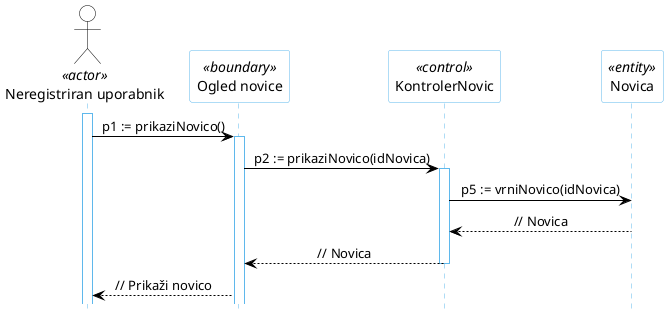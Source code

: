 @startuml
hide footbox

skinparam backgroundcolor transparent
skinparam defaultTextAlignment center
skinparam actorBorderColor black
skinparam actorBackgroundColor white
skinparam arrowColor black
skinparam sequenceLifeLineBorderColor #5FB8EC
skinparam sequenceParticipantBorderColor #5FB8EC
skinparam sequenceParticipantBackgroundColor white

actor "Neregistriran uporabnik" AS U1 <<actor>>

participant "Ogled novice" as R5 <<boundary>>
participant "KontrolerNovic" as R2 <<control>>
participant "Novica" as R4 <<entity>>

activate U1
U1 -> R5: p1 := prikaziNovico()
activate R5
R5 -> R2: p2 := prikaziNovico(idNovica)
activate R2
R2 -> R4: p5 := vrniNovico(idNovica)
R4 --> R2: // Novica
R2 --> R5: // Novica
deactivate R2
R5 --> U1: // Prikaži novico
@enduml

https://teaching.lavbic.net/plantuml/png/bP71Ji9048Rl-nGJlEZ141gQ688aGFIYGOBo0DjsA9EMtJhT0lfmtdmlfriYHRXuQ0-pt_VFt-sQ4eILjIwoUwNAZ4oXMMyWqd6MigrC4jlSCZZMffGZDAv59RZILUxUSE_6EQLc8ySGomkvHUdOMPvOJf2dFYpA9VqC-DtOGBirEMn3p7PtsI_nlK8JupEjv37OtdKLFaxk7gONwBbcHp4LshZ_2nVBAlyXq9aXOqgbOv9RWwgmh2D3MGV6hx3imN3ekT58gU8O2PsNDCS4ZDrIZ1tG9In2OQDwY-OFmK_e9siSsnnvLWiD7mWVD_E_kATqW_K5avz4hWwjIzDMEvHgIjhTZcJl08eU3EwXOChq9tdPNjySsKMef5tD1i86vombpSQs4oXfM3jzSSBQsR8v5wJVxI6vsuLcwir3jUCmmPFmq2FBdaVcTPtlBsekrFu0